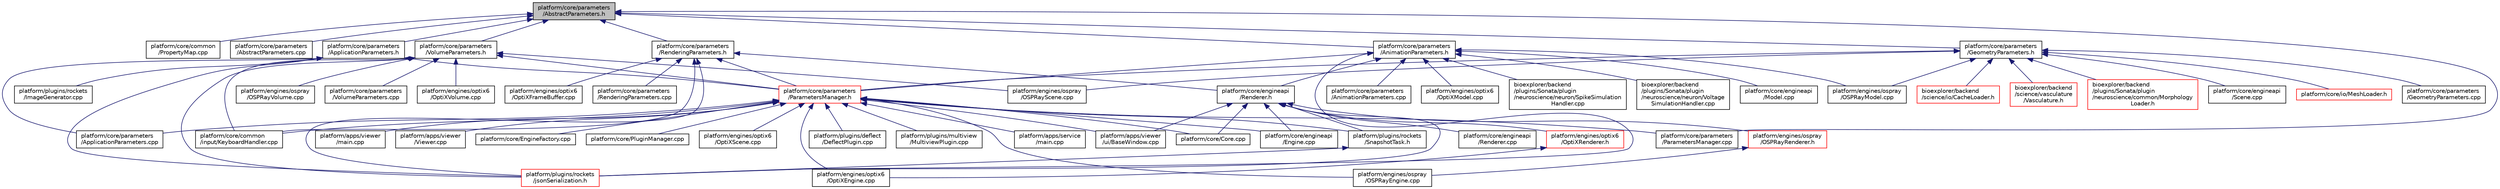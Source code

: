 digraph "platform/core/parameters/AbstractParameters.h"
{
 // LATEX_PDF_SIZE
  edge [fontname="Helvetica",fontsize="10",labelfontname="Helvetica",labelfontsize="10"];
  node [fontname="Helvetica",fontsize="10",shape=record];
  Node1 [label="platform/core/parameters\l/AbstractParameters.h",height=0.2,width=0.4,color="black", fillcolor="grey75", style="filled", fontcolor="black",tooltip=" "];
  Node1 -> Node2 [dir="back",color="midnightblue",fontsize="10",style="solid",fontname="Helvetica"];
  Node2 [label="platform/core/common\l/PropertyMap.cpp",height=0.2,width=0.4,color="black", fillcolor="white", style="filled",URL="$d0/d72/PropertyMap_8cpp.html",tooltip=" "];
  Node1 -> Node3 [dir="back",color="midnightblue",fontsize="10",style="solid",fontname="Helvetica"];
  Node3 [label="platform/core/parameters\l/AbstractParameters.cpp",height=0.2,width=0.4,color="black", fillcolor="white", style="filled",URL="$d8/da9/AbstractParameters_8cpp.html",tooltip=" "];
  Node1 -> Node4 [dir="back",color="midnightblue",fontsize="10",style="solid",fontname="Helvetica"];
  Node4 [label="platform/core/parameters\l/AnimationParameters.h",height=0.2,width=0.4,color="black", fillcolor="white", style="filled",URL="$d5/d60/AnimationParameters_8h.html",tooltip=" "];
  Node4 -> Node5 [dir="back",color="midnightblue",fontsize="10",style="solid",fontname="Helvetica"];
  Node5 [label="platform/core/engineapi\l/Model.cpp",height=0.2,width=0.4,color="black", fillcolor="white", style="filled",URL="$dd/d2e/Model_8cpp.html",tooltip=" "];
  Node4 -> Node6 [dir="back",color="midnightblue",fontsize="10",style="solid",fontname="Helvetica"];
  Node6 [label="platform/core/engineapi\l/Renderer.h",height=0.2,width=0.4,color="black", fillcolor="white", style="filled",URL="$d8/db2/Renderer_8h.html",tooltip=" "];
  Node6 -> Node7 [dir="back",color="midnightblue",fontsize="10",style="solid",fontname="Helvetica"];
  Node7 [label="platform/apps/viewer\l/ui/BaseWindow.cpp",height=0.2,width=0.4,color="black", fillcolor="white", style="filled",URL="$de/d43/BaseWindow_8cpp.html",tooltip=" "];
  Node6 -> Node8 [dir="back",color="midnightblue",fontsize="10",style="solid",fontname="Helvetica"];
  Node8 [label="platform/core/Core.cpp",height=0.2,width=0.4,color="black", fillcolor="white", style="filled",URL="$d6/d27/Core_8cpp.html",tooltip=" "];
  Node6 -> Node9 [dir="back",color="midnightblue",fontsize="10",style="solid",fontname="Helvetica"];
  Node9 [label="platform/core/engineapi\l/Engine.cpp",height=0.2,width=0.4,color="black", fillcolor="white", style="filled",URL="$d6/d0c/Engine_8cpp.html",tooltip=" "];
  Node6 -> Node10 [dir="back",color="midnightblue",fontsize="10",style="solid",fontname="Helvetica"];
  Node10 [label="platform/core/engineapi\l/Renderer.cpp",height=0.2,width=0.4,color="black", fillcolor="white", style="filled",URL="$d3/d28/Renderer_8cpp.html",tooltip=" "];
  Node6 -> Node11 [dir="back",color="midnightblue",fontsize="10",style="solid",fontname="Helvetica"];
  Node11 [label="platform/engines/optix6\l/OptiXRenderer.h",height=0.2,width=0.4,color="red", fillcolor="white", style="filled",URL="$d5/d5d/OptiXRenderer_8h.html",tooltip=" "];
  Node11 -> Node12 [dir="back",color="midnightblue",fontsize="10",style="solid",fontname="Helvetica"];
  Node12 [label="platform/engines/optix6\l/OptiXEngine.cpp",height=0.2,width=0.4,color="black", fillcolor="white", style="filled",URL="$d7/dbf/OptiXEngine_8cpp.html",tooltip=" "];
  Node6 -> Node14 [dir="back",color="midnightblue",fontsize="10",style="solid",fontname="Helvetica"];
  Node14 [label="platform/engines/ospray\l/OSPRayRenderer.h",height=0.2,width=0.4,color="red", fillcolor="white", style="filled",URL="$da/da0/OSPRayRenderer_8h.html",tooltip=" "];
  Node14 -> Node16 [dir="back",color="midnightblue",fontsize="10",style="solid",fontname="Helvetica"];
  Node16 [label="platform/engines/ospray\l/OSPRayEngine.cpp",height=0.2,width=0.4,color="black", fillcolor="white", style="filled",URL="$db/dcc/OSPRayEngine_8cpp.html",tooltip=" "];
  Node6 -> Node18 [dir="back",color="midnightblue",fontsize="10",style="solid",fontname="Helvetica"];
  Node18 [label="platform/plugins/rockets\l/jsonSerialization.h",height=0.2,width=0.4,color="red", fillcolor="white", style="filled",URL="$d4/d2c/jsonSerialization_8h.html",tooltip=" "];
  Node6 -> Node21 [dir="back",color="midnightblue",fontsize="10",style="solid",fontname="Helvetica"];
  Node21 [label="platform/plugins/rockets\l/SnapshotTask.h",height=0.2,width=0.4,color="black", fillcolor="white", style="filled",URL="$d4/de5/SnapshotTask_8h.html",tooltip=" "];
  Node21 -> Node18 [dir="back",color="midnightblue",fontsize="10",style="solid",fontname="Helvetica"];
  Node4 -> Node22 [dir="back",color="midnightblue",fontsize="10",style="solid",fontname="Helvetica"];
  Node22 [label="platform/core/parameters\l/AnimationParameters.cpp",height=0.2,width=0.4,color="black", fillcolor="white", style="filled",URL="$dc/d7d/AnimationParameters_8cpp.html",tooltip=" "];
  Node4 -> Node23 [dir="back",color="midnightblue",fontsize="10",style="solid",fontname="Helvetica"];
  Node23 [label="platform/core/parameters\l/ParametersManager.h",height=0.2,width=0.4,color="red", fillcolor="white", style="filled",URL="$d4/d16/ParametersManager_8h.html",tooltip=" "];
  Node23 -> Node24 [dir="back",color="midnightblue",fontsize="10",style="solid",fontname="Helvetica"];
  Node24 [label="platform/apps/service\l/main.cpp",height=0.2,width=0.4,color="black", fillcolor="white", style="filled",URL="$d9/d1c/service_2main_8cpp.html",tooltip=" "];
  Node23 -> Node25 [dir="back",color="midnightblue",fontsize="10",style="solid",fontname="Helvetica"];
  Node25 [label="platform/apps/viewer\l/main.cpp",height=0.2,width=0.4,color="black", fillcolor="white", style="filled",URL="$d8/dc7/viewer_2main_8cpp.html",tooltip=" "];
  Node23 -> Node7 [dir="back",color="midnightblue",fontsize="10",style="solid",fontname="Helvetica"];
  Node23 -> Node26 [dir="back",color="midnightblue",fontsize="10",style="solid",fontname="Helvetica"];
  Node26 [label="platform/apps/viewer\l/Viewer.cpp",height=0.2,width=0.4,color="black", fillcolor="white", style="filled",URL="$d0/d5b/Viewer_8cpp.html",tooltip=" "];
  Node23 -> Node27 [dir="back",color="midnightblue",fontsize="10",style="solid",fontname="Helvetica"];
  Node27 [label="platform/core/common\l/input/KeyboardHandler.cpp",height=0.2,width=0.4,color="black", fillcolor="white", style="filled",URL="$d3/d5d/KeyboardHandler_8cpp.html",tooltip=" "];
  Node23 -> Node8 [dir="back",color="midnightblue",fontsize="10",style="solid",fontname="Helvetica"];
  Node23 -> Node9 [dir="back",color="midnightblue",fontsize="10",style="solid",fontname="Helvetica"];
  Node23 -> Node28 [dir="back",color="midnightblue",fontsize="10",style="solid",fontname="Helvetica"];
  Node28 [label="platform/core/EngineFactory.cpp",height=0.2,width=0.4,color="black", fillcolor="white", style="filled",URL="$d2/dd6/EngineFactory_8cpp.html",tooltip=" "];
  Node23 -> Node29 [dir="back",color="midnightblue",fontsize="10",style="solid",fontname="Helvetica"];
  Node29 [label="platform/core/parameters\l/ApplicationParameters.cpp",height=0.2,width=0.4,color="black", fillcolor="white", style="filled",URL="$d7/d87/ApplicationParameters_8cpp.html",tooltip=" "];
  Node23 -> Node30 [dir="back",color="midnightblue",fontsize="10",style="solid",fontname="Helvetica"];
  Node30 [label="platform/core/parameters\l/ParametersManager.cpp",height=0.2,width=0.4,color="black", fillcolor="white", style="filled",URL="$d9/d3e/ParametersManager_8cpp.html",tooltip=" "];
  Node23 -> Node31 [dir="back",color="midnightblue",fontsize="10",style="solid",fontname="Helvetica"];
  Node31 [label="platform/core/PluginManager.cpp",height=0.2,width=0.4,color="black", fillcolor="white", style="filled",URL="$da/dc5/PluginManager_8cpp.html",tooltip=" "];
  Node23 -> Node12 [dir="back",color="midnightblue",fontsize="10",style="solid",fontname="Helvetica"];
  Node23 -> Node32 [dir="back",color="midnightblue",fontsize="10",style="solid",fontname="Helvetica"];
  Node32 [label="platform/engines/optix6\l/OptiXScene.cpp",height=0.2,width=0.4,color="black", fillcolor="white", style="filled",URL="$d4/d5c/OptiXScene_8cpp.html",tooltip=" "];
  Node23 -> Node16 [dir="back",color="midnightblue",fontsize="10",style="solid",fontname="Helvetica"];
  Node23 -> Node33 [dir="back",color="midnightblue",fontsize="10",style="solid",fontname="Helvetica"];
  Node33 [label="platform/plugins/deflect\l/DeflectPlugin.cpp",height=0.2,width=0.4,color="black", fillcolor="white", style="filled",URL="$d8/d57/DeflectPlugin_8cpp.html",tooltip=" "];
  Node23 -> Node34 [dir="back",color="midnightblue",fontsize="10",style="solid",fontname="Helvetica"];
  Node34 [label="platform/plugins/multiview\l/MultiviewPlugin.cpp",height=0.2,width=0.4,color="black", fillcolor="white", style="filled",URL="$d3/d8d/MultiviewPlugin_8cpp.html",tooltip=" "];
  Node23 -> Node21 [dir="back",color="midnightblue",fontsize="10",style="solid",fontname="Helvetica"];
  Node4 -> Node44 [dir="back",color="midnightblue",fontsize="10",style="solid",fontname="Helvetica"];
  Node44 [label="platform/engines/optix6\l/OptiXModel.cpp",height=0.2,width=0.4,color="black", fillcolor="white", style="filled",URL="$d3/db7/OptiXModel_8cpp.html",tooltip=" "];
  Node4 -> Node45 [dir="back",color="midnightblue",fontsize="10",style="solid",fontname="Helvetica"];
  Node45 [label="platform/engines/ospray\l/OSPRayModel.cpp",height=0.2,width=0.4,color="black", fillcolor="white", style="filled",URL="$d6/d96/OSPRayModel_8cpp.html",tooltip=" "];
  Node4 -> Node18 [dir="back",color="midnightblue",fontsize="10",style="solid",fontname="Helvetica"];
  Node4 -> Node46 [dir="back",color="midnightblue",fontsize="10",style="solid",fontname="Helvetica"];
  Node46 [label="bioexplorer/backend\l/plugins/Sonata/plugin\l/neuroscience/neuron/SpikeSimulation\lHandler.cpp",height=0.2,width=0.4,color="black", fillcolor="white", style="filled",URL="$d3/d62/plugins_2Sonata_2plugin_2neuroscience_2neuron_2SpikeSimulationHandler_8cpp.html",tooltip=" "];
  Node4 -> Node47 [dir="back",color="midnightblue",fontsize="10",style="solid",fontname="Helvetica"];
  Node47 [label="bioexplorer/backend\l/plugins/Sonata/plugin\l/neuroscience/neuron/Voltage\lSimulationHandler.cpp",height=0.2,width=0.4,color="black", fillcolor="white", style="filled",URL="$dd/dc7/VoltageSimulationHandler_8cpp.html",tooltip=" "];
  Node1 -> Node48 [dir="back",color="midnightblue",fontsize="10",style="solid",fontname="Helvetica"];
  Node48 [label="platform/core/parameters\l/ApplicationParameters.h",height=0.2,width=0.4,color="black", fillcolor="white", style="filled",URL="$d6/d4c/ApplicationParameters_8h.html",tooltip=" "];
  Node48 -> Node29 [dir="back",color="midnightblue",fontsize="10",style="solid",fontname="Helvetica"];
  Node48 -> Node23 [dir="back",color="midnightblue",fontsize="10",style="solid",fontname="Helvetica"];
  Node48 -> Node49 [dir="back",color="midnightblue",fontsize="10",style="solid",fontname="Helvetica"];
  Node49 [label="platform/plugins/rockets\l/ImageGenerator.cpp",height=0.2,width=0.4,color="black", fillcolor="white", style="filled",URL="$dd/db2/ImageGenerator_8cpp.html",tooltip=" "];
  Node48 -> Node18 [dir="back",color="midnightblue",fontsize="10",style="solid",fontname="Helvetica"];
  Node1 -> Node50 [dir="back",color="midnightblue",fontsize="10",style="solid",fontname="Helvetica"];
  Node50 [label="platform/core/parameters\l/GeometryParameters.h",height=0.2,width=0.4,color="black", fillcolor="white", style="filled",URL="$db/db5/GeometryParameters_8h.html",tooltip=" "];
  Node50 -> Node51 [dir="back",color="midnightblue",fontsize="10",style="solid",fontname="Helvetica"];
  Node51 [label="platform/core/engineapi\l/Scene.cpp",height=0.2,width=0.4,color="black", fillcolor="white", style="filled",URL="$de/d15/Scene_8cpp.html",tooltip=" "];
  Node50 -> Node52 [dir="back",color="midnightblue",fontsize="10",style="solid",fontname="Helvetica"];
  Node52 [label="platform/core/io/MeshLoader.h",height=0.2,width=0.4,color="red", fillcolor="white", style="filled",URL="$da/d96/MeshLoader_8h.html",tooltip=" "];
  Node50 -> Node54 [dir="back",color="midnightblue",fontsize="10",style="solid",fontname="Helvetica"];
  Node54 [label="platform/core/parameters\l/GeometryParameters.cpp",height=0.2,width=0.4,color="black", fillcolor="white", style="filled",URL="$d6/dd3/GeometryParameters_8cpp.html",tooltip=" "];
  Node50 -> Node23 [dir="back",color="midnightblue",fontsize="10",style="solid",fontname="Helvetica"];
  Node50 -> Node45 [dir="back",color="midnightblue",fontsize="10",style="solid",fontname="Helvetica"];
  Node50 -> Node55 [dir="back",color="midnightblue",fontsize="10",style="solid",fontname="Helvetica"];
  Node55 [label="platform/engines/ospray\l/OSPRayScene.cpp",height=0.2,width=0.4,color="black", fillcolor="white", style="filled",URL="$d5/dde/OSPRayScene_8cpp.html",tooltip=" "];
  Node50 -> Node56 [dir="back",color="midnightblue",fontsize="10",style="solid",fontname="Helvetica"];
  Node56 [label="bioexplorer/backend\l/science/io/CacheLoader.h",height=0.2,width=0.4,color="red", fillcolor="white", style="filled",URL="$d4/d44/CacheLoader_8h.html",tooltip=" "];
  Node50 -> Node58 [dir="back",color="midnightblue",fontsize="10",style="solid",fontname="Helvetica"];
  Node58 [label="bioexplorer/backend\l/science/vasculature\l/Vasculature.h",height=0.2,width=0.4,color="red", fillcolor="white", style="filled",URL="$d2/dc5/Vasculature_8h.html",tooltip=" "];
  Node50 -> Node62 [dir="back",color="midnightblue",fontsize="10",style="solid",fontname="Helvetica"];
  Node62 [label="bioexplorer/backend\l/plugins/Sonata/plugin\l/neuroscience/common/Morphology\lLoader.h",height=0.2,width=0.4,color="red", fillcolor="white", style="filled",URL="$d1/d79/MorphologyLoader_8h.html",tooltip=" "];
  Node1 -> Node30 [dir="back",color="midnightblue",fontsize="10",style="solid",fontname="Helvetica"];
  Node1 -> Node67 [dir="back",color="midnightblue",fontsize="10",style="solid",fontname="Helvetica"];
  Node67 [label="platform/core/parameters\l/RenderingParameters.h",height=0.2,width=0.4,color="black", fillcolor="white", style="filled",URL="$d3/d48/RenderingParameters_8h.html",tooltip=" "];
  Node67 -> Node27 [dir="back",color="midnightblue",fontsize="10",style="solid",fontname="Helvetica"];
  Node67 -> Node6 [dir="back",color="midnightblue",fontsize="10",style="solid",fontname="Helvetica"];
  Node67 -> Node23 [dir="back",color="midnightblue",fontsize="10",style="solid",fontname="Helvetica"];
  Node67 -> Node68 [dir="back",color="midnightblue",fontsize="10",style="solid",fontname="Helvetica"];
  Node68 [label="platform/core/parameters\l/RenderingParameters.cpp",height=0.2,width=0.4,color="black", fillcolor="white", style="filled",URL="$d3/db9/RenderingParameters_8cpp.html",tooltip=" "];
  Node67 -> Node69 [dir="back",color="midnightblue",fontsize="10",style="solid",fontname="Helvetica"];
  Node69 [label="platform/engines/optix6\l/OptiXFrameBuffer.cpp",height=0.2,width=0.4,color="black", fillcolor="white", style="filled",URL="$d9/def/OptiXFrameBuffer_8cpp.html",tooltip=" "];
  Node67 -> Node18 [dir="back",color="midnightblue",fontsize="10",style="solid",fontname="Helvetica"];
  Node1 -> Node70 [dir="back",color="midnightblue",fontsize="10",style="solid",fontname="Helvetica"];
  Node70 [label="platform/core/parameters\l/VolumeParameters.h",height=0.2,width=0.4,color="black", fillcolor="white", style="filled",URL="$de/d1b/VolumeParameters_8h.html",tooltip=" "];
  Node70 -> Node27 [dir="back",color="midnightblue",fontsize="10",style="solid",fontname="Helvetica"];
  Node70 -> Node23 [dir="back",color="midnightblue",fontsize="10",style="solid",fontname="Helvetica"];
  Node70 -> Node71 [dir="back",color="midnightblue",fontsize="10",style="solid",fontname="Helvetica"];
  Node71 [label="platform/core/parameters\l/VolumeParameters.cpp",height=0.2,width=0.4,color="black", fillcolor="white", style="filled",URL="$d2/dc9/VolumeParameters_8cpp.html",tooltip=" "];
  Node70 -> Node72 [dir="back",color="midnightblue",fontsize="10",style="solid",fontname="Helvetica"];
  Node72 [label="platform/engines/optix6\l/OptiXVolume.cpp",height=0.2,width=0.4,color="black", fillcolor="white", style="filled",URL="$d8/daf/OptiXVolume_8cpp.html",tooltip=" "];
  Node70 -> Node55 [dir="back",color="midnightblue",fontsize="10",style="solid",fontname="Helvetica"];
  Node70 -> Node73 [dir="back",color="midnightblue",fontsize="10",style="solid",fontname="Helvetica"];
  Node73 [label="platform/engines/ospray\l/OSPRayVolume.cpp",height=0.2,width=0.4,color="black", fillcolor="white", style="filled",URL="$d2/d77/OSPRayVolume_8cpp.html",tooltip=" "];
  Node70 -> Node18 [dir="back",color="midnightblue",fontsize="10",style="solid",fontname="Helvetica"];
}
